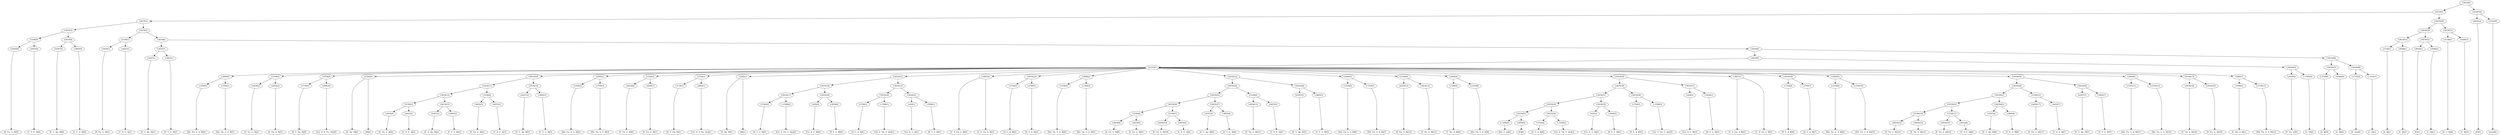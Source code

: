 digraph sample{
"L4454(0)"->"[E  Fis  G  B](0)"
"L4455(0)"->"[C  D  E  A](0)"
"L5194(0)"->"L4454(0)"
"L5194(0)"->"L4455(0)"
"L4307(0)"->"[E  G  Ais  B](0)"
"L3805(0)"->"[C  E  G  B](0)"
"L5619(4)"->"L4307(0)"
"L5619(4)"->"L3805(0)"
"L5619(3)"->"L5194(0)"
"L5619(3)"->"L5619(4)"
"L4454(1)"->"[E  Fis  G  B](1)"
"L4455(1)"->"[C  D  E  A](1)"
"L5194(1)"->"L4454(1)"
"L5194(1)"->"L4455(1)"
"L4307(1)"->"[E  G  Ais  B](1)"
"L3805(1)"->"[C  E  G  B](1)"
"L5619(7)"->"L4307(1)"
"L5619(7)"->"L3805(1)"
"L1559(0)"->"[Dis  Fis  G  A  B](0)"
"L1559(1)"->"[Dis  Fis  G  A  B](1)"
"L2600(0)"->"L1559(0)"
"L2600(0)"->"L1559(1)"
"L4454(2)"->"[E  Fis  G  B](2)"
"L4454(3)"->"[E  Fis  G  B](3)"
"L5194(2)"->"L4454(2)"
"L5194(2)"->"L4454(3)"
"L3736(0)"->"[D  E  Fis  B](0)"
"L4983(0)"->"[Cis  D  E  Fis  Ais](0)"
"L5556(0)"->"L3736(0)"
"L5556(0)"->"L4983(0)"
"L2582(0)"->"[D  Ais  B](0)"
"L2582(0)"->"[B](0)"
"L4454(4)"->"[E  Fis  G  B](4)"
"L4455(2)"->"[C  D  E  A](2)"
"L5194(3)"->"L4454(4)"
"L5194(3)"->"L4455(2)"
"L4307(2)"->"[E  G  Ais  B](2)"
"L3805(2)"->"[C  E  G  B](2)"
"L5619(13)"->"L4307(2)"
"L5619(13)"->"L3805(2)"
"L5619(12)"->"L5194(3)"
"L5619(12)"->"L5619(13)"
"L4454(5)"->"[E  Fis  G  B](5)"
"L4455(3)"->"[C  D  E  A](3)"
"L5194(4)"->"L4454(5)"
"L5194(4)"->"L4455(3)"
"L5619(11)"->"L5619(12)"
"L5619(11)"->"L5194(4)"
"L4307(3)"->"[E  G  Ais  B](3)"
"L3805(3)"->"[C  E  G  B](3)"
"L5619(14)"->"L4307(3)"
"L5619(14)"->"L3805(3)"
"L5619(10)"->"L5619(11)"
"L5619(10)"->"L5619(14)"
"L1559(2)"->"[Dis  Fis  G  A  B](2)"
"L1559(3)"->"[Dis  Fis  G  A  B](3)"
"L2600(1)"->"L1559(2)"
"L2600(1)"->"L1559(3)"
"L4454(6)"->"[E  Fis  G  B](6)"
"L4454(7)"->"[E  Fis  G  B](7)"
"L5194(5)"->"L4454(6)"
"L5194(5)"->"L4454(7)"
"L3736(1)"->"[D  E  Fis  B](1)"
"L4983(1)"->"[Cis  D  E  Fis  Ais](1)"
"L5556(1)"->"L3736(1)"
"L5556(1)"->"L4983(1)"
"L2582(1)"->"[D  Ais  B](1)"
"L2582(1)"->"[B](1)"
"L3744(0)"->"[D  G  A  B](0)"
"L-1508(0)"->"[Cis  E  Fis  G  Ais](0)"
"L5619(17)"->"L3744(0)"
"L5619(17)"->"L-1508(0)"
"L420(0)"->"[Cis  D  G  B](0)"
"L3938(0)"->"[D  E  G  B](0)"
"L5619(18)"->"L420(0)"
"L5619(18)"->"L3938(0)"
"L5619(16)"->"L5619(17)"
"L5619(16)"->"L5619(18)"
"L3744(1)"->"[D  G  A  B](1)"
"L-1508(1)"->"[Cis  E  Fis  G  Ais](1)"
"L5619(20)"->"L3744(1)"
"L5619(20)"->"L-1508(1)"
"L420(1)"->"[Cis  D  G  B](1)"
"L3938(1)"->"[D  E  G  B](1)"
"L5619(21)"->"L420(1)"
"L5619(21)"->"L3938(1)"
"L5619(19)"->"L5619(20)"
"L5619(19)"->"L5619(21)"
"L5619(15)"->"L5619(16)"
"L5619(15)"->"L5619(19)"
"L3847(0)"->"[C  D  Fis  A  B](0)"
"L3847(0)"->"[C  D  Fis  A  B](1)"
"L3744(2)"->"[D  G  A  B](2)"
"L3744(3)"->"[D  G  A  B](3)"
"L5619(22)"->"L3744(2)"
"L5619(22)"->"L3744(3)"
"L1559(4)"->"[Dis  Fis  G  A  B](4)"
"L1559(5)"->"[Dis  Fis  G  A  B](5)"
"L2600(2)"->"L1559(4)"
"L2600(2)"->"L1559(5)"
"L4454(8)"->"[E  Fis  G  B](8)"
"L4454(9)"->"[E  Fis  G  B](9)"
"L5194(6)"->"L4454(8)"
"L5194(6)"->"L4454(9)"
"L4454(10)"->"[E  Fis  G  B](10)"
"L4455(4)"->"[C  D  E  A](4)"
"L5194(7)"->"L4454(10)"
"L5194(7)"->"L4455(4)"
"L5619(26)"->"L5194(6)"
"L5619(26)"->"L5194(7)"
"L4307(4)"->"[E  G  Ais  B](4)"
"L3805(4)"->"[C  E  G  B](4)"
"L5619(27)"->"L4307(4)"
"L5619(27)"->"L3805(4)"
"L5619(25)"->"L5619(26)"
"L5619(25)"->"L5619(27)"
"L4454(11)"->"[E  Fis  G  B](11)"
"L4455(5)"->"[C  D  E  A](5)"
"L5194(8)"->"L4454(11)"
"L5194(8)"->"L4455(5)"
"L5619(24)"->"L5619(25)"
"L5619(24)"->"L5194(8)"
"L4307(5)"->"[E  G  Ais  B](5)"
"L3805(5)"->"[C  E  G  B](5)"
"L5619(28)"->"L4307(5)"
"L5619(28)"->"L3805(5)"
"L5619(23)"->"L5619(24)"
"L5619(23)"->"L5619(28)"
"L1559(6)"->"[Dis  Fis  G  A  B](6)"
"L1559(7)"->"[Dis  Fis  G  A  B](7)"
"L2600(3)"->"L1559(6)"
"L2600(3)"->"L1559(7)"
"L4454(12)"->"[E  Fis  G  B](12)"
"L4454(13)"->"[E  Fis  G  B](13)"
"L5194(9)"->"L4454(12)"
"L5194(9)"->"L4454(13)"
"L1560(0)"->"[C  Dis  A  B](0)"
"L1559(8)"->"[Dis  Fis  G  A  B](8)"
"L2600(4)"->"L1560(0)"
"L2600(4)"->"L1559(8)"
"L-1492(0)"->"[Dis  E  G](0)"
"L4959(0)"->"[E](0)"
"L5619(33)"->"L-1492(0)"
"L5619(33)"->"L4959(0)"
"L3744(4)"->"[D  G  A  B](4)"
"L-1508(2)"->"[Cis  E  Fis  G  Ais](2)"
"L5619(34)"->"L3744(4)"
"L5619(34)"->"L-1508(2)"
"L5619(32)"->"L5619(33)"
"L5619(32)"->"L5619(34)"
"L420(2)"->"[Cis  D  G  B](2)"
"L3938(2)"->"[D  E  G  B](2)"
"L5619(35)"->"L420(2)"
"L5619(35)"->"L3938(2)"
"L5619(31)"->"L5619(32)"
"L5619(31)"->"L5619(35)"
"L3744(5)"->"[D  G  A  B](5)"
"L-1508(3)"->"[Cis  E  Fis  G  Ais](3)"
"L5619(36)"->"L3744(5)"
"L5619(36)"->"L-1508(3)"
"L5619(30)"->"L5619(31)"
"L5619(30)"->"L5619(36)"
"L420(3)"->"[Cis  D  G  B](3)"
"L3938(3)"->"[D  E  G  B](3)"
"L5619(37)"->"L420(3)"
"L5619(37)"->"L3938(3)"
"L5619(29)"->"L5619(30)"
"L5619(29)"->"L5619(37)"
"L3847(1)"->"[C  D  Fis  A  B](2)"
"L3847(1)"->"[C  D  Fis  A  B](3)"
"L3744(6)"->"[D  G  A  B](6)"
"L3744(7)"->"[D  G  A  B](7)"
"L5619(38)"->"L3744(6)"
"L5619(38)"->"L3744(7)"
"L1559(9)"->"[Dis  Fis  G  A  B](9)"
"L1559(10)"->"[Dis  Fis  G  A  B](10)"
"L2600(5)"->"L1559(9)"
"L2600(5)"->"L1559(10)"
"L4454(14)"->"[E  Fis  G  B](14)"
"L4454(15)"->"[E  Fis  G  B](15)"
"L5194(10)"->"L4454(14)"
"L5194(10)"->"L4454(15)"
"L4454(16)"->"[E  Fis  G  B](16)"
"L4455(6)"->"[C  D  E  A](6)"
"L5194(11)"->"L4454(16)"
"L5194(11)"->"L4455(6)"
"L5619(42)"->"L5194(10)"
"L5619(42)"->"L5194(11)"
"L4307(6)"->"[E  G  Ais  B](6)"
"L3805(6)"->"[C  E  G  B](6)"
"L5619(43)"->"L4307(6)"
"L5619(43)"->"L3805(6)"
"L5619(41)"->"L5619(42)"
"L5619(41)"->"L5619(43)"
"L4454(17)"->"[E  Fis  G  B](17)"
"L4455(7)"->"[C  D  E  A](7)"
"L5194(12)"->"L4454(17)"
"L5194(12)"->"L4455(7)"
"L5619(40)"->"L5619(41)"
"L5619(40)"->"L5194(12)"
"L4307(7)"->"[E  G  Ais  B](7)"
"L3805(7)"->"[C  E  G  B](7)"
"L5619(44)"->"L4307(7)"
"L5619(44)"->"L3805(7)"
"L5619(39)"->"L5619(40)"
"L5619(39)"->"L5619(44)"
"L1559(11)"->"[Dis  Fis  G  A  B](11)"
"L1559(12)"->"[Dis  Fis  G  A  B](12)"
"L2600(6)"->"L1559(11)"
"L2600(6)"->"L1559(12)"
"L4454(18)"->"[E  Fis  G  B](18)"
"L4454(19)"->"[E  Fis  G  B](19)"
"L5194(13)"->"L4454(18)"
"L5194(13)"->"L4454(19)"
"L1560(1)"->"[C  Dis  A  B](1)"
"L1559(13)"->"[Dis  Fis  G  A  B](13)"
"L2600(7)"->"L1560(1)"
"L2600(7)"->"L1559(13)"
"L5337(0)"->"L2600(0)"
"L5337(0)"->"L5194(2)"
"L5337(0)"->"L5556(0)"
"L5337(0)"->"L2582(0)"
"L5337(0)"->"L5619(10)"
"L5337(0)"->"L2600(1)"
"L5337(0)"->"L5194(5)"
"L5337(0)"->"L5556(1)"
"L5337(0)"->"L2582(1)"
"L5337(0)"->"L5619(15)"
"L5337(0)"->"L3847(0)"
"L5337(0)"->"L5619(22)"
"L5337(0)"->"L2600(2)"
"L5337(0)"->"L5619(23)"
"L5337(0)"->"L2600(3)"
"L5337(0)"->"L5194(9)"
"L5337(0)"->"L2600(4)"
"L5337(0)"->"L5619(29)"
"L5337(0)"->"L3847(1)"
"L5337(0)"->"L5619(38)"
"L5337(0)"->"L2600(5)"
"L5337(0)"->"L5619(39)"
"L5337(0)"->"L2600(6)"
"L5337(0)"->"L5194(13)"
"L5337(0)"->"L2600(7)"
"L2436(0)"->"[E  Fis  G](0)"
"L-1505(0)"->"[C  D](0)"
"L5619(45)"->"L2436(0)"
"L5619(45)"->"L-1505(0)"
"L5619(9)"->"L5337(0)"
"L5619(9)"->"L5619(45)"
"L2739(0)"->"[A  B](0)"
"L4586(0)"->"[C  B](0)"
"L5619(47)"->"L2739(0)"
"L5619(47)"->"L4586(0)"
"L2714(0)"->"[E  Fis](0)"
"L-1505(1)"->"[C  D](1)"
"L5619(48)"->"L2714(0)"
"L5619(48)"->"L-1505(1)"
"L5619(46)"->"L5619(47)"
"L5619(46)"->"L5619(48)"
"L5619(8)"->"L5619(9)"
"L5619(8)"->"L5619(46)"
"L5619(6)"->"L5619(7)"
"L5619(6)"->"L5619(8)"
"L5619(5)"->"L5194(1)"
"L5619(5)"->"L5619(6)"
"L5619(2)"->"L5619(3)"
"L5619(2)"->"L5619(5)"
"L2739(1)"->"[A  B](1)"
"L4586(1)"->"[C  B](1)"
"L5619(51)"->"L2739(1)"
"L5619(51)"->"L4586(1)"
"L4959(1)"->"[E](1)"
"L4586(2)"->"[C  B](2)"
"L5619(52)"->"L4959(1)"
"L5619(52)"->"L4586(2)"
"L5619(50)"->"L5619(51)"
"L5619(50)"->"L5619(52)"
"L4158(0)"->"[E  G  B](0)"
"L4586(3)"->"[C  B](3)"
"L5619(53)"->"L4158(0)"
"L5619(53)"->"L4586(3)"
"L5619(49)"->"L5619(50)"
"L5619(49)"->"L5619(53)"
"L5619(1)"->"L5619(2)"
"L5619(1)"->"L5619(49)"
"L4959(2)"->"[E](2)"
"L3335(0)"->"[rest](0)"
"L5619(54)"->"L4959(2)"
"L5619(54)"->"L3335(0)"
"L5619(0)"->"L5619(1)"
"L5619(0)"->"L5619(54)"
{rank = min; "L5619(0)"}
{rank = same; "L5619(1)"; "L5619(54)";}
{rank = same; "L5619(2)"; "L5619(49)"; "L4959(2)"; "L3335(0)";}
{rank = same; "L5619(3)"; "L5619(5)"; "L5619(50)"; "L5619(53)";}
{rank = same; "L5194(0)"; "L5619(4)"; "L5194(1)"; "L5619(6)"; "L5619(51)"; "L5619(52)"; "L4158(0)"; "L4586(3)";}
{rank = same; "L4454(0)"; "L4455(0)"; "L4307(0)"; "L3805(0)"; "L4454(1)"; "L4455(1)"; "L5619(7)"; "L5619(8)"; "L2739(1)"; "L4586(1)"; "L4959(1)"; "L4586(2)";}
{rank = same; "L4307(1)"; "L3805(1)"; "L5619(9)"; "L5619(46)";}
{rank = same; "L5337(0)"; "L5619(45)"; "L5619(47)"; "L5619(48)";}
{rank = same; "L2600(0)"; "L5194(2)"; "L5556(0)"; "L2582(0)"; "L5619(10)"; "L2600(1)"; "L5194(5)"; "L5556(1)"; "L2582(1)"; "L5619(15)"; "L3847(0)"; "L5619(22)"; "L2600(2)"; "L5619(23)"; "L2600(3)"; "L5194(9)"; "L2600(4)"; "L5619(29)"; "L3847(1)"; "L5619(38)"; "L2600(5)"; "L5619(39)"; "L2600(6)"; "L5194(13)"; "L2600(7)"; "L2436(0)"; "L-1505(0)"; "L2739(0)"; "L4586(0)"; "L2714(0)"; "L-1505(1)";}
{rank = same; "L1559(0)"; "L1559(1)"; "L4454(2)"; "L4454(3)"; "L3736(0)"; "L4983(0)"; "L5619(11)"; "L5619(14)"; "L1559(2)"; "L1559(3)"; "L4454(6)"; "L4454(7)"; "L3736(1)"; "L4983(1)"; "L5619(16)"; "L5619(19)"; "L3744(2)"; "L3744(3)"; "L1559(4)"; "L1559(5)"; "L5619(24)"; "L5619(28)"; "L1559(6)"; "L1559(7)"; "L4454(12)"; "L4454(13)"; "L1560(0)"; "L1559(8)"; "L5619(30)"; "L5619(37)"; "L3744(6)"; "L3744(7)"; "L1559(9)"; "L1559(10)"; "L5619(40)"; "L5619(44)"; "L1559(11)"; "L1559(12)"; "L4454(18)"; "L4454(19)"; "L1560(1)"; "L1559(13)";}
{rank = same; "L5619(12)"; "L5194(4)"; "L4307(3)"; "L3805(3)"; "L5619(17)"; "L5619(18)"; "L5619(20)"; "L5619(21)"; "L5619(25)"; "L5194(8)"; "L4307(5)"; "L3805(5)"; "L5619(31)"; "L5619(36)"; "L420(3)"; "L3938(3)"; "L5619(41)"; "L5194(12)"; "L4307(7)"; "L3805(7)";}
{rank = same; "L5194(3)"; "L5619(13)"; "L4454(5)"; "L4455(3)"; "L3744(0)"; "L-1508(0)"; "L420(0)"; "L3938(0)"; "L3744(1)"; "L-1508(1)"; "L420(1)"; "L3938(1)"; "L5619(26)"; "L5619(27)"; "L4454(11)"; "L4455(5)"; "L5619(32)"; "L5619(35)"; "L3744(5)"; "L-1508(3)"; "L5619(42)"; "L5619(43)"; "L4454(17)"; "L4455(7)";}
{rank = same; "L4454(4)"; "L4455(2)"; "L4307(2)"; "L3805(2)"; "L5194(6)"; "L5194(7)"; "L4307(4)"; "L3805(4)"; "L5619(33)"; "L5619(34)"; "L420(2)"; "L3938(2)"; "L5194(10)"; "L5194(11)"; "L4307(6)"; "L3805(6)";}
{rank = same; "L4454(8)"; "L4454(9)"; "L4454(10)"; "L4455(4)"; "L-1492(0)"; "L4959(0)"; "L3744(4)"; "L-1508(2)"; "L4454(14)"; "L4454(15)"; "L4454(16)"; "L4455(6)";}
{rank = max; "[A  B](0)"; "[A  B](1)"; "[B](0)"; "[B](1)"; "[C  B](0)"; "[C  B](1)"; "[C  B](2)"; "[C  B](3)"; "[C  D  E  A](0)"; "[C  D  E  A](1)"; "[C  D  E  A](2)"; "[C  D  E  A](3)"; "[C  D  E  A](4)"; "[C  D  E  A](5)"; "[C  D  E  A](6)"; "[C  D  E  A](7)"; "[C  D  Fis  A  B](0)"; "[C  D  Fis  A  B](1)"; "[C  D  Fis  A  B](2)"; "[C  D  Fis  A  B](3)"; "[C  D](0)"; "[C  D](1)"; "[C  Dis  A  B](0)"; "[C  Dis  A  B](1)"; "[C  E  G  B](0)"; "[C  E  G  B](1)"; "[C  E  G  B](2)"; "[C  E  G  B](3)"; "[C  E  G  B](4)"; "[C  E  G  B](5)"; "[C  E  G  B](6)"; "[C  E  G  B](7)"; "[Cis  D  E  Fis  Ais](0)"; "[Cis  D  E  Fis  Ais](1)"; "[Cis  D  G  B](0)"; "[Cis  D  G  B](1)"; "[Cis  D  G  B](2)"; "[Cis  D  G  B](3)"; "[Cis  E  Fis  G  Ais](0)"; "[Cis  E  Fis  G  Ais](1)"; "[Cis  E  Fis  G  Ais](2)"; "[Cis  E  Fis  G  Ais](3)"; "[D  Ais  B](0)"; "[D  Ais  B](1)"; "[D  E  Fis  B](0)"; "[D  E  Fis  B](1)"; "[D  E  G  B](0)"; "[D  E  G  B](1)"; "[D  E  G  B](2)"; "[D  E  G  B](3)"; "[D  G  A  B](0)"; "[D  G  A  B](1)"; "[D  G  A  B](2)"; "[D  G  A  B](3)"; "[D  G  A  B](4)"; "[D  G  A  B](5)"; "[D  G  A  B](6)"; "[D  G  A  B](7)"; "[Dis  E  G](0)"; "[Dis  Fis  G  A  B](0)"; "[Dis  Fis  G  A  B](1)"; "[Dis  Fis  G  A  B](10)"; "[Dis  Fis  G  A  B](11)"; "[Dis  Fis  G  A  B](12)"; "[Dis  Fis  G  A  B](13)"; "[Dis  Fis  G  A  B](2)"; "[Dis  Fis  G  A  B](3)"; "[Dis  Fis  G  A  B](4)"; "[Dis  Fis  G  A  B](5)"; "[Dis  Fis  G  A  B](6)"; "[Dis  Fis  G  A  B](7)"; "[Dis  Fis  G  A  B](8)"; "[Dis  Fis  G  A  B](9)"; "[E  Fis  G  B](0)"; "[E  Fis  G  B](1)"; "[E  Fis  G  B](10)"; "[E  Fis  G  B](11)"; "[E  Fis  G  B](12)"; "[E  Fis  G  B](13)"; "[E  Fis  G  B](14)"; "[E  Fis  G  B](15)"; "[E  Fis  G  B](16)"; "[E  Fis  G  B](17)"; "[E  Fis  G  B](18)"; "[E  Fis  G  B](19)"; "[E  Fis  G  B](2)"; "[E  Fis  G  B](3)"; "[E  Fis  G  B](4)"; "[E  Fis  G  B](5)"; "[E  Fis  G  B](6)"; "[E  Fis  G  B](7)"; "[E  Fis  G  B](8)"; "[E  Fis  G  B](9)"; "[E  Fis  G](0)"; "[E  Fis](0)"; "[E  G  Ais  B](0)"; "[E  G  Ais  B](1)"; "[E  G  Ais  B](2)"; "[E  G  Ais  B](3)"; "[E  G  Ais  B](4)"; "[E  G  Ais  B](5)"; "[E  G  Ais  B](6)"; "[E  G  Ais  B](7)"; "[E  G  B](0)"; "[E](0)"; "[E](1)"; "[E](2)"; "[rest](0)";}
}